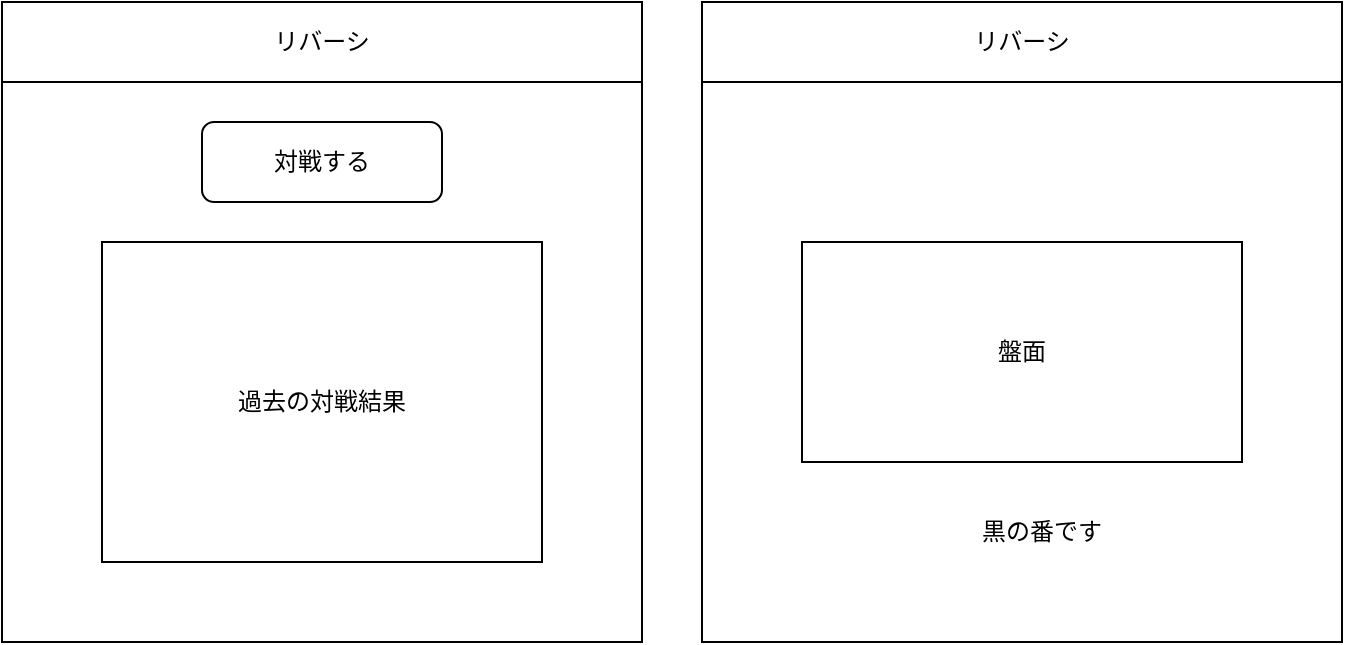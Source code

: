 <mxfile>
    <diagram id="hrm_q_BN8Y7PlEGuDE-l" name="ページ1">
        <mxGraphModel dx="690" dy="682" grid="1" gridSize="10" guides="1" tooltips="1" connect="1" arrows="1" fold="1" page="1" pageScale="1" pageWidth="827" pageHeight="1169" math="0" shadow="0">
            <root>
                <mxCell id="0"/>
                <mxCell id="1" parent="0"/>
                <mxCell id="2" value="" style="rounded=0;whiteSpace=wrap;html=1;fillColor=none;" vertex="1" parent="1">
                    <mxGeometry x="50" y="80" width="320" height="320" as="geometry"/>
                </mxCell>
                <mxCell id="3" value="リバーシ" style="rounded=0;whiteSpace=wrap;html=1;fillColor=none;" vertex="1" parent="1">
                    <mxGeometry x="50" y="80" width="320" height="40" as="geometry"/>
                </mxCell>
                <mxCell id="4" value="対戦する" style="rounded=1;whiteSpace=wrap;html=1;fillColor=none;" vertex="1" parent="1">
                    <mxGeometry x="150" y="140" width="120" height="40" as="geometry"/>
                </mxCell>
                <mxCell id="5" value="過去の対戦結果" style="rounded=0;whiteSpace=wrap;html=1;fillColor=none;" vertex="1" parent="1">
                    <mxGeometry x="100" y="200" width="220" height="160" as="geometry"/>
                </mxCell>
                <mxCell id="12" value="" style="rounded=0;whiteSpace=wrap;html=1;fillColor=none;" vertex="1" parent="1">
                    <mxGeometry x="400" y="80" width="320" height="320" as="geometry"/>
                </mxCell>
                <mxCell id="13" value="リバーシ" style="rounded=0;whiteSpace=wrap;html=1;fillColor=none;" vertex="1" parent="1">
                    <mxGeometry x="400" y="80" width="320" height="40" as="geometry"/>
                </mxCell>
                <mxCell id="15" value="盤面" style="rounded=0;whiteSpace=wrap;html=1;fillColor=none;" vertex="1" parent="1">
                    <mxGeometry x="450" y="200" width="220" height="110" as="geometry"/>
                </mxCell>
                <mxCell id="17" value="黒の番です" style="text;html=1;strokeColor=none;fillColor=none;align=center;verticalAlign=middle;whiteSpace=wrap;rounded=0;" vertex="1" parent="1">
                    <mxGeometry x="510" y="330" width="120" height="30" as="geometry"/>
                </mxCell>
            </root>
        </mxGraphModel>
    </diagram>
</mxfile>